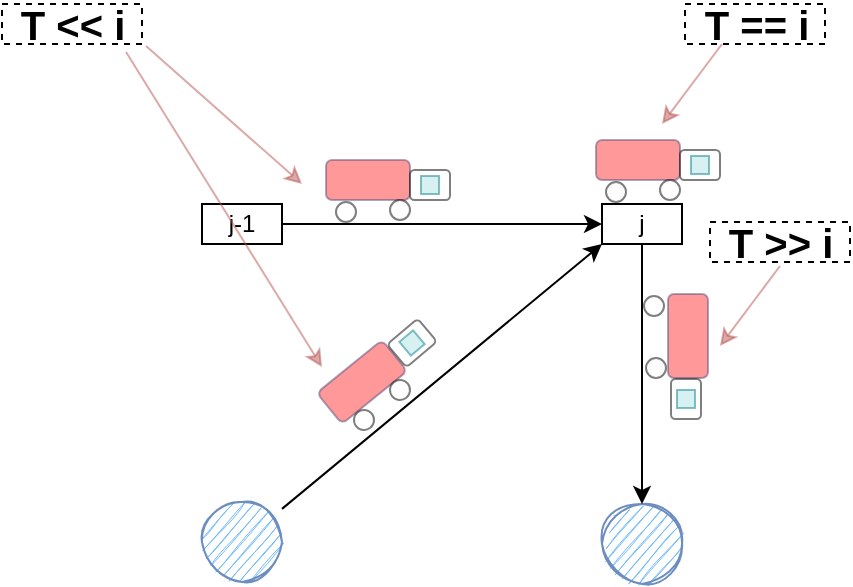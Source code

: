 <mxfile version="13.3.4" type="device"><diagram id="yz2fIOC4CtOmRwE7mgMs" name="Page-1"><mxGraphModel dx="1422" dy="802" grid="1" gridSize="10" guides="1" tooltips="1" connect="1" arrows="1" fold="1" page="1" pageScale="1" pageWidth="827" pageHeight="1169" math="0" shadow="0"><root><mxCell id="0"/><mxCell id="1" parent="0"/><mxCell id="AWCiSUuKnYKshICtza6K-1" style="vsdxID=43;shape=stencil(vVHLDsIgEPwajiQI6RfU+h8bu22JCGRB2/69kG1iazx58DazM/vIjjBtmiCi0CplCjecbZ8nYc5Ca+snJJsLEqYTph0C4Ujh4XvmEaqzont41gkL96naodXKrGF6YSfQtUi0OXXDVlqPfJNP6usotUhYbJIUMmQb/GGrAxpRljVycDBuc1hKM2LclX8/7H9nFfB+82Cd45T2+mcspcSRmu4F);labelBackgroundColor=none;rounded=0;html=1;whiteSpace=wrap;sketch=1;fillColor=#6FBAFC;strokeColor=#6C8EBF;shadow=0;" vertex="1" parent="1"><mxGeometry x="440" y="350" width="40" height="40" as="geometry"/></mxCell><mxCell id="AWCiSUuKnYKshICtza6K-6" style="edgeStyle=none;rounded=0;orthogonalLoop=1;jettySize=auto;html=1;" edge="1" parent="1" source="AWCiSUuKnYKshICtza6K-2"><mxGeometry relative="1" as="geometry"><mxPoint x="440" y="210" as="targetPoint"/></mxGeometry></mxCell><mxCell id="AWCiSUuKnYKshICtza6K-2" value="j-1" style="rounded=0;whiteSpace=wrap;html=1;" vertex="1" parent="1"><mxGeometry x="240" y="200" width="40" height="20" as="geometry"/></mxCell><mxCell id="AWCiSUuKnYKshICtza6K-7" style="edgeStyle=none;rounded=0;orthogonalLoop=1;jettySize=auto;html=1;" edge="1" parent="1" source="AWCiSUuKnYKshICtza6K-3" target="AWCiSUuKnYKshICtza6K-1"><mxGeometry relative="1" as="geometry"/></mxCell><mxCell id="AWCiSUuKnYKshICtza6K-3" value="j" style="rounded=0;whiteSpace=wrap;html=1;" vertex="1" parent="1"><mxGeometry x="440" y="200" width="40" height="20" as="geometry"/></mxCell><mxCell id="AWCiSUuKnYKshICtza6K-5" style="rounded=0;orthogonalLoop=1;jettySize=auto;html=1;entryX=0;entryY=1;entryDx=0;entryDy=0;" edge="1" parent="1" source="AWCiSUuKnYKshICtza6K-4" target="AWCiSUuKnYKshICtza6K-3"><mxGeometry relative="1" as="geometry"/></mxCell><mxCell id="AWCiSUuKnYKshICtza6K-4" style="vsdxID=43;shape=stencil(vVHLDsIgEPwajiQI6RfU+h8bu22JCGRB2/69kG1iazx58DazM/vIjjBtmiCi0CplCjecbZ8nYc5Ca+snJJsLEqYTph0C4Ujh4XvmEaqzont41gkL96naodXKrGF6YSfQtUi0OXXDVlqPfJNP6usotUhYbJIUMmQb/GGrAxpRljVycDBuc1hKM2LclX8/7H9nFfB+82Cd45T2+mcspcSRmu4F);labelBackgroundColor=none;rounded=0;html=1;whiteSpace=wrap;sketch=1;fillColor=#6FBAFC;strokeColor=#6C8EBF;shadow=0;" vertex="1" parent="1"><mxGeometry x="240" y="349" width="40" height="40" as="geometry"/></mxCell><mxCell id="AWCiSUuKnYKshICtza6K-8" value="" style="rounded=1;whiteSpace=wrap;html=1;rotation=231;fillColor=#FF3333;strokeColor=#56517e;fillOpacity=50;strokeOpacity=50;" vertex="1" parent="1"><mxGeometry x="310" y="268" width="20" height="42" as="geometry"/></mxCell><mxCell id="AWCiSUuKnYKshICtza6K-9" value="" style="ellipse;whiteSpace=wrap;html=1;rotation=231;fillOpacity=50;strokeOpacity=50;" vertex="1" parent="1"><mxGeometry x="316" y="303" width="10" height="10" as="geometry"/></mxCell><mxCell id="AWCiSUuKnYKshICtza6K-10" value="" style="ellipse;whiteSpace=wrap;html=1;rotation=231;fillOpacity=50;strokeOpacity=50;" vertex="1" parent="1"><mxGeometry x="334" y="288" width="10" height="10" as="geometry"/></mxCell><mxCell id="AWCiSUuKnYKshICtza6K-11" value="" style="rounded=1;whiteSpace=wrap;html=1;strokeColor=#000000;direction=south;rotation=-220;fillOpacity=50;strokeOpacity=50;" vertex="1" parent="1"><mxGeometry x="335" y="262" width="20" height="15" as="geometry"/></mxCell><mxCell id="AWCiSUuKnYKshICtza6K-12" value="" style="whiteSpace=wrap;html=1;aspect=fixed;strokeColor=#0e8088;fillColor=#b0e3e6;rotation=-130;fillOpacity=50;strokeOpacity=50;" vertex="1" parent="1"><mxGeometry x="340.5" y="265" width="9" height="9" as="geometry"/></mxCell><mxCell id="AWCiSUuKnYKshICtza6K-13" value="" style="rounded=1;whiteSpace=wrap;html=1;rotation=-90;fillColor=#FF3333;strokeColor=#56517e;fillOpacity=50;strokeOpacity=50;" vertex="1" parent="1"><mxGeometry x="313" y="167" width="20" height="42" as="geometry"/></mxCell><mxCell id="AWCiSUuKnYKshICtza6K-14" value="" style="ellipse;whiteSpace=wrap;html=1;fillOpacity=50;strokeOpacity=50;" vertex="1" parent="1"><mxGeometry x="307" y="199" width="10" height="10" as="geometry"/></mxCell><mxCell id="AWCiSUuKnYKshICtza6K-15" value="" style="ellipse;whiteSpace=wrap;html=1;fillOpacity=50;strokeOpacity=50;" vertex="1" parent="1"><mxGeometry x="334" y="198" width="10" height="10" as="geometry"/></mxCell><mxCell id="AWCiSUuKnYKshICtza6K-16" value="" style="rounded=1;whiteSpace=wrap;html=1;strokeColor=#000000;direction=south;fillOpacity=50;strokeOpacity=50;" vertex="1" parent="1"><mxGeometry x="344" y="183" width="20" height="15" as="geometry"/></mxCell><mxCell id="AWCiSUuKnYKshICtza6K-17" value="" style="whiteSpace=wrap;html=1;aspect=fixed;strokeColor=#0e8088;fillColor=#b0e3e6;fillOpacity=50;strokeOpacity=50;" vertex="1" parent="1"><mxGeometry x="349.5" y="186" width="9" height="9" as="geometry"/></mxCell><mxCell id="AWCiSUuKnYKshICtza6K-18" value="" style="rounded=1;whiteSpace=wrap;html=1;rotation=0;fillColor=#FF3333;strokeColor=#56517e;fillOpacity=50;strokeOpacity=50;" vertex="1" parent="1"><mxGeometry x="473" y="245" width="20" height="42" as="geometry"/></mxCell><mxCell id="AWCiSUuKnYKshICtza6K-19" value="" style="ellipse;whiteSpace=wrap;html=1;fillOpacity=50;strokeOpacity=50;" vertex="1" parent="1"><mxGeometry x="462" y="277" width="10" height="10" as="geometry"/></mxCell><mxCell id="AWCiSUuKnYKshICtza6K-20" value="" style="ellipse;whiteSpace=wrap;html=1;fillOpacity=50;strokeOpacity=50;" vertex="1" parent="1"><mxGeometry x="461" y="246" width="10" height="10" as="geometry"/></mxCell><mxCell id="AWCiSUuKnYKshICtza6K-21" value="" style="rounded=1;whiteSpace=wrap;html=1;strokeColor=#000000;direction=south;rotation=90;fillOpacity=50;strokeOpacity=50;" vertex="1" parent="1"><mxGeometry x="472" y="290" width="20" height="15" as="geometry"/></mxCell><mxCell id="AWCiSUuKnYKshICtza6K-22" value="" style="whiteSpace=wrap;html=1;aspect=fixed;strokeColor=#0e8088;fillColor=#b0e3e6;fillOpacity=50;strokeOpacity=50;" vertex="1" parent="1"><mxGeometry x="477.5" y="293" width="9" height="9" as="geometry"/></mxCell><mxCell id="AWCiSUuKnYKshICtza6K-23" value="" style="rounded=1;whiteSpace=wrap;html=1;rotation=-90;fillColor=#FF3333;strokeColor=#56517e;overflow=visible;strokeOpacity=50;fillOpacity=50;" vertex="1" parent="1"><mxGeometry x="448" y="157" width="20" height="42" as="geometry"/></mxCell><mxCell id="AWCiSUuKnYKshICtza6K-24" value="" style="ellipse;whiteSpace=wrap;html=1;overflow=visible;strokeOpacity=50;fillOpacity=50;" vertex="1" parent="1"><mxGeometry x="442" y="189" width="10" height="10" as="geometry"/></mxCell><mxCell id="AWCiSUuKnYKshICtza6K-25" value="" style="ellipse;whiteSpace=wrap;html=1;overflow=visible;strokeOpacity=50;fillOpacity=50;" vertex="1" parent="1"><mxGeometry x="469" y="188" width="10" height="10" as="geometry"/></mxCell><mxCell id="AWCiSUuKnYKshICtza6K-26" value="" style="rounded=1;whiteSpace=wrap;html=1;strokeColor=#000000;direction=south;overflow=visible;strokeOpacity=50;fillOpacity=50;" vertex="1" parent="1"><mxGeometry x="479" y="173" width="20" height="15" as="geometry"/></mxCell><mxCell id="AWCiSUuKnYKshICtza6K-27" value="" style="whiteSpace=wrap;html=1;aspect=fixed;strokeColor=#0e8088;fillColor=#b0e3e6;overflow=visible;strokeOpacity=50;fillOpacity=50;" vertex="1" parent="1"><mxGeometry x="484.5" y="176" width="9" height="9" as="geometry"/></mxCell><mxCell id="AWCiSUuKnYKshICtza6K-30" value="" style="endArrow=classic;html=1;fillColor=#f8cecc;strokeColor=#b85450;fillOpacity=50;strokeOpacity=50;" edge="1" parent="1"><mxGeometry width="50" height="50" relative="1" as="geometry"><mxPoint x="500" y="120" as="sourcePoint"/><mxPoint x="470" y="160" as="targetPoint"/></mxGeometry></mxCell><mxCell id="AWCiSUuKnYKshICtza6K-31" value="" style="endArrow=classic;html=1;fillColor=#f8cecc;strokeColor=#b85450;fillOpacity=50;strokeOpacity=50;" edge="1" parent="1"><mxGeometry width="50" height="50" relative="1" as="geometry"><mxPoint x="529" y="231" as="sourcePoint"/><mxPoint x="499" y="271" as="targetPoint"/></mxGeometry></mxCell><mxCell id="AWCiSUuKnYKshICtza6K-32" value="" style="endArrow=classic;html=1;fillColor=#f8cecc;strokeColor=#b85450;exitX=1.029;exitY=1.05;exitDx=0;exitDy=0;exitPerimeter=0;fillOpacity=50;strokeOpacity=50;" edge="1" parent="1" source="AWCiSUuKnYKshICtza6K-36"><mxGeometry width="50" height="50" relative="1" as="geometry"><mxPoint x="170" y="190" as="sourcePoint"/><mxPoint x="290" y="190" as="targetPoint"/></mxGeometry></mxCell><mxCell id="AWCiSUuKnYKshICtza6K-33" value="" style="endArrow=classic;html=1;fillColor=#f8cecc;strokeColor=#b85450;exitX=0.886;exitY=1.2;exitDx=0;exitDy=0;exitPerimeter=0;fillOpacity=50;strokeOpacity=50;" edge="1" parent="1" source="AWCiSUuKnYKshICtza6K-36"><mxGeometry width="50" height="50" relative="1" as="geometry"><mxPoint x="170" y="200" as="sourcePoint"/><mxPoint x="300" y="281.5" as="targetPoint"/></mxGeometry></mxCell><mxCell id="AWCiSUuKnYKshICtza6K-34" value="&lt;b&gt;&lt;font style=&quot;font-size: 20px&quot;&gt;T == i&lt;/font&gt;&lt;/b&gt;" style="text;html=1;align=center;verticalAlign=middle;resizable=0;points=[];autosize=1;strokeColor=#000000;dashed=1;" vertex="1" parent="1"><mxGeometry x="481.5" y="100" width="70" height="20" as="geometry"/></mxCell><mxCell id="AWCiSUuKnYKshICtza6K-35" value="&lt;b&gt;&lt;font style=&quot;font-size: 20px&quot;&gt;T &amp;gt;&amp;gt; i&lt;/font&gt;&lt;/b&gt;" style="text;html=1;align=center;verticalAlign=middle;resizable=0;points=[];autosize=1;dashed=1;strokeColor=#000000;" vertex="1" parent="1"><mxGeometry x="494" y="209" width="70" height="20" as="geometry"/></mxCell><mxCell id="AWCiSUuKnYKshICtza6K-36" value="&lt;b&gt;&lt;font style=&quot;font-size: 20px&quot;&gt;T &amp;lt;&amp;lt; i&lt;/font&gt;&lt;/b&gt;" style="text;html=1;align=center;verticalAlign=middle;resizable=0;points=[];autosize=1;strokeColor=#000000;dashed=1;" vertex="1" parent="1"><mxGeometry x="140" y="100" width="70" height="20" as="geometry"/></mxCell></root></mxGraphModel></diagram></mxfile>